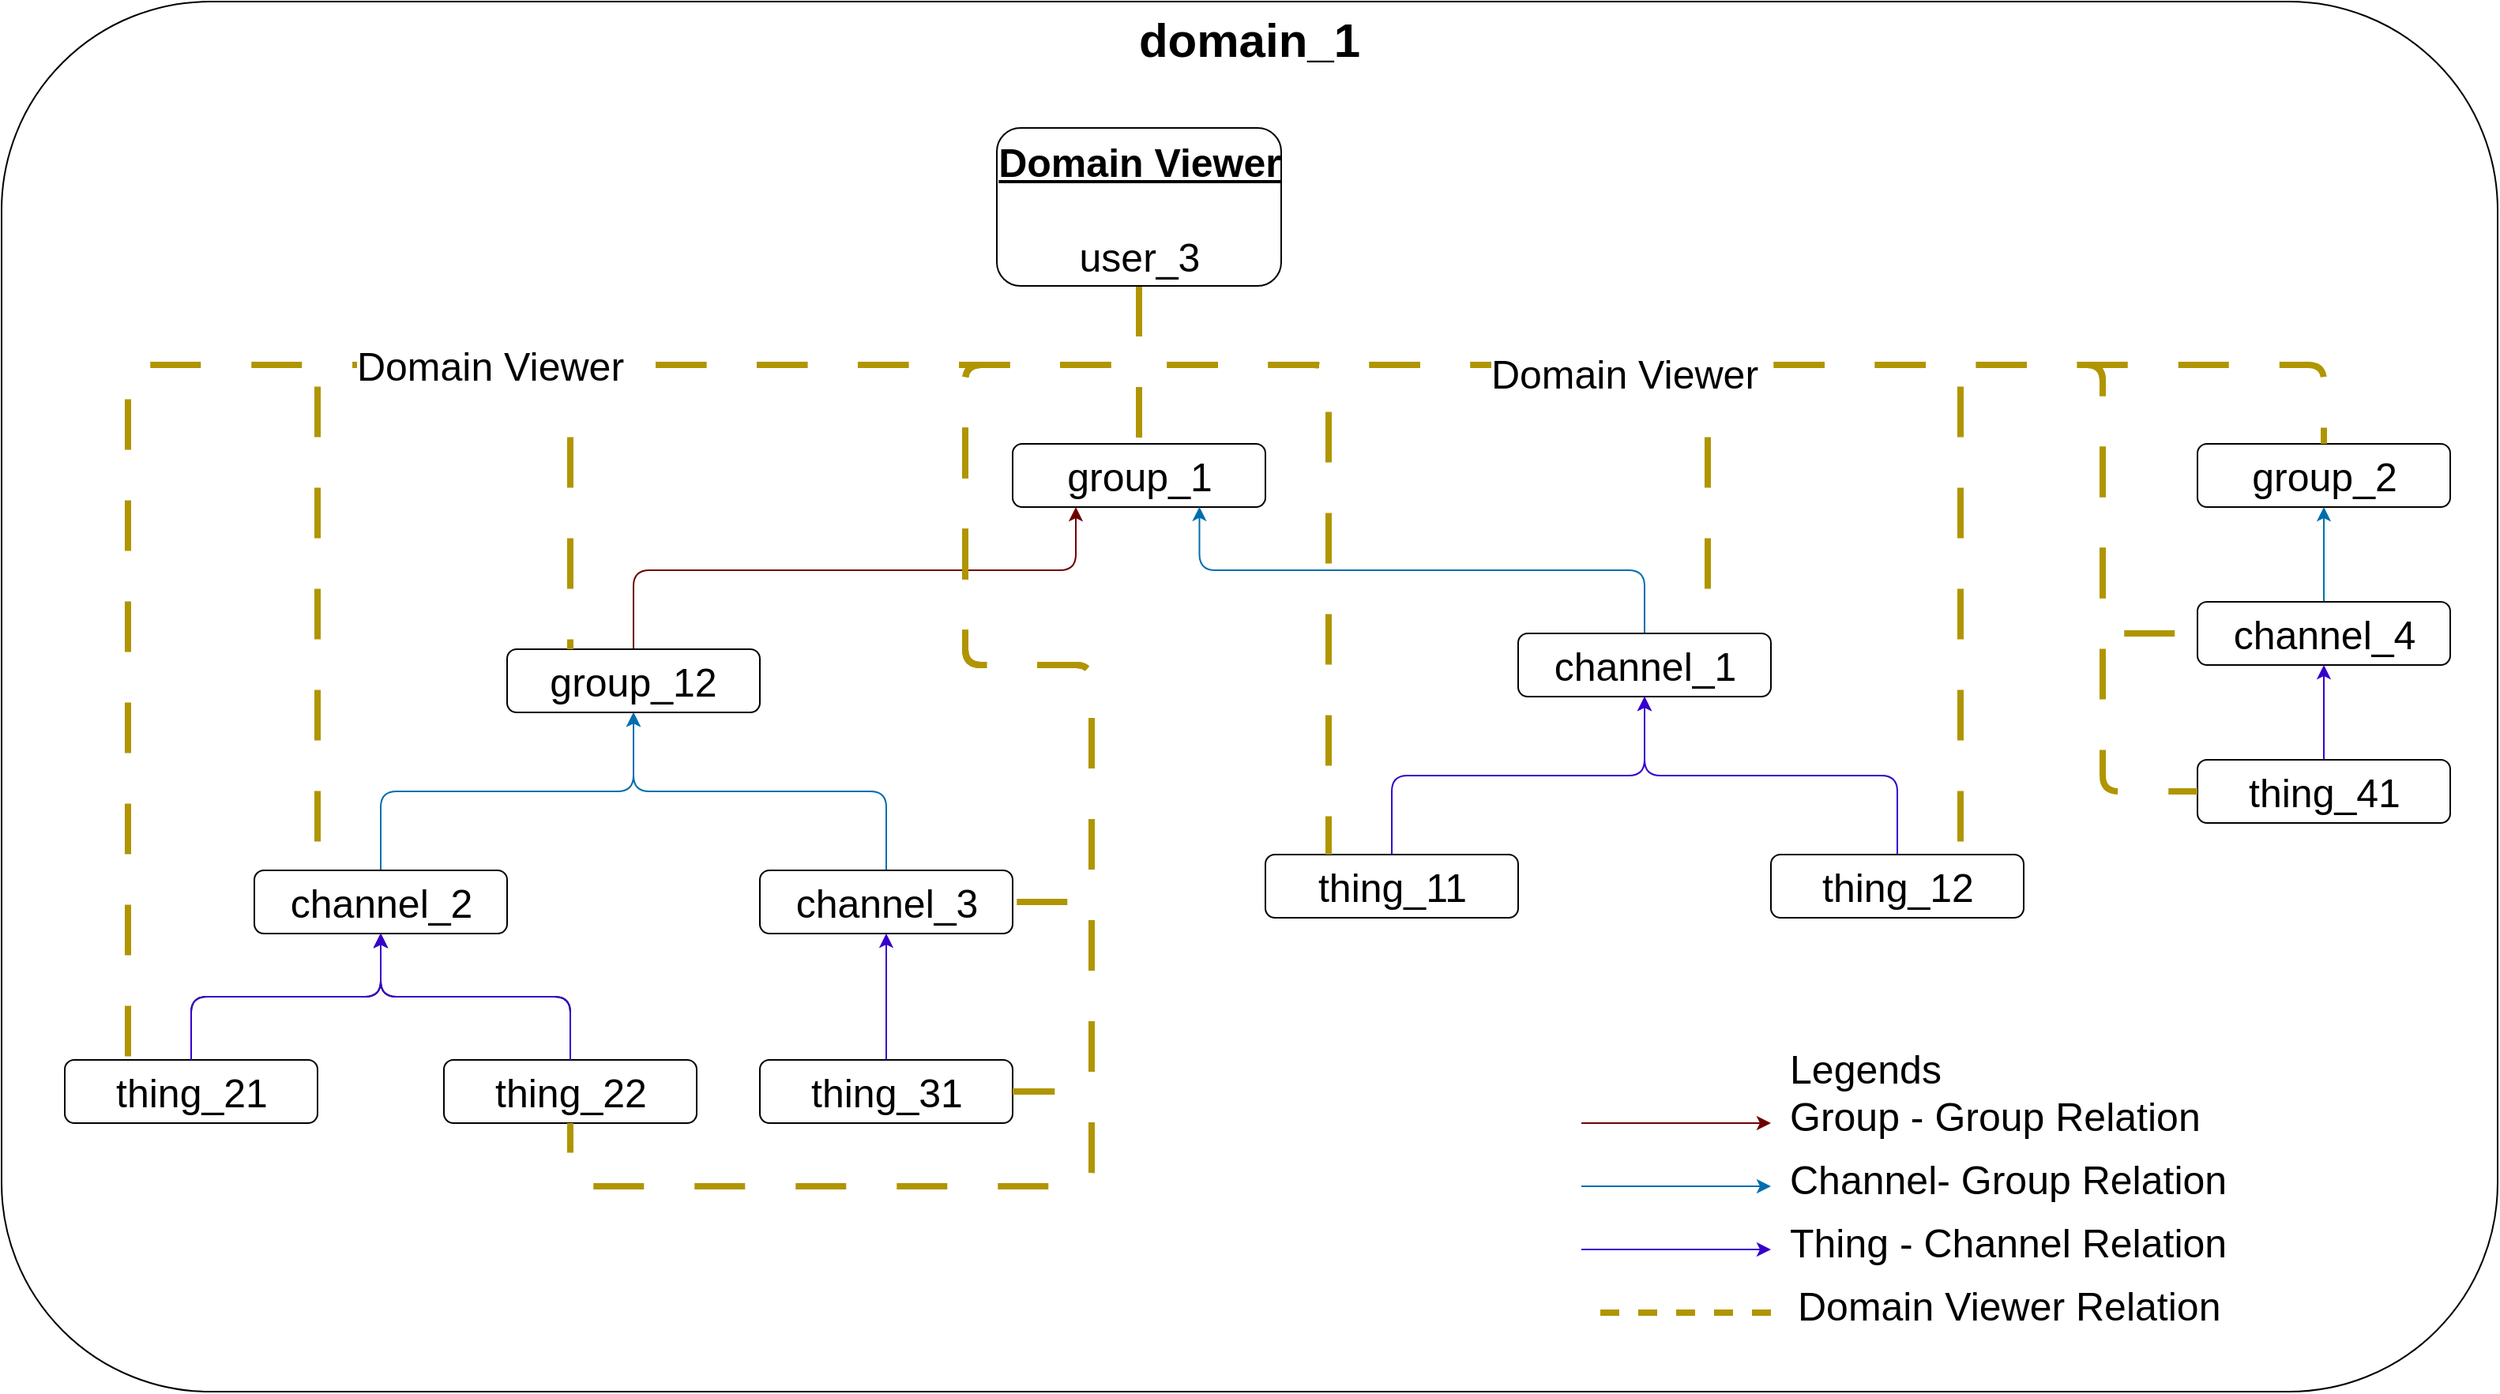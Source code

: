 <mxfile>
    <diagram id="6mOy798XpB74Yk2sk_v2" name="Page-1">
        <mxGraphModel dx="3352" dy="2516" grid="1" gridSize="10" guides="1" tooltips="1" connect="1" arrows="1" fold="1" page="1" pageScale="1" pageWidth="850" pageHeight="1100" math="0" shadow="0">
            <root>
                <mxCell id="0"/>
                <mxCell id="1" style="locked=1;" parent="0" visible="0"/>
                <mxCell id="4" value="Domain_1_container" style="locked=1;" parent="0"/>
                <mxCell id="5" value="&lt;font style=&quot;font-size: 30px;&quot;&gt;&lt;b style=&quot;&quot;&gt;domain_1&lt;/b&gt;&lt;/font&gt;" style="rounded=1;whiteSpace=wrap;html=1;verticalAlign=top;" parent="4" vertex="1">
                    <mxGeometry x="-550" y="-40" width="1580" height="880" as="geometry"/>
                </mxCell>
                <mxCell id="6" value="Domain_1_entities" style="locked=1;" parent="0"/>
                <mxCell id="8" value="group_1" style="rounded=1;html=1;fontSize=25;" parent="6" vertex="1">
                    <mxGeometry x="90" y="240" width="160" height="40" as="geometry"/>
                </mxCell>
                <mxCell id="22" style="edgeStyle=elbowEdgeStyle;rounded=1;elbow=vertical;html=1;entryX=0.25;entryY=1;entryDx=0;entryDy=0;fontSize=20;fillColor=#a20025;strokeColor=#6F0000;" parent="6" source="10" target="8" edge="1">
                    <mxGeometry relative="1" as="geometry">
                        <Array as="points">
                            <mxPoint x="10" y="320"/>
                        </Array>
                    </mxGeometry>
                </mxCell>
                <mxCell id="10" value="group_12" style="rounded=1;whiteSpace=wrap;html=1;fontSize=25;" parent="6" vertex="1">
                    <mxGeometry x="-230" y="370" width="160" height="40" as="geometry"/>
                </mxCell>
                <mxCell id="20" style="edgeStyle=elbowEdgeStyle;html=1;entryX=0.5;entryY=1;entryDx=0;entryDy=0;fontSize=20;elbow=vertical;fillColor=#1ba1e2;strokeColor=#006EAF;" parent="6" source="11" target="10" edge="1">
                    <mxGeometry relative="1" as="geometry"/>
                </mxCell>
                <mxCell id="11" value="channel_2" style="rounded=1;html=1;fontSize=25;" parent="6" vertex="1">
                    <mxGeometry x="-390" y="510" width="160" height="40" as="geometry"/>
                </mxCell>
                <mxCell id="21" style="edgeStyle=elbowEdgeStyle;rounded=1;elbow=vertical;html=1;fontSize=20;fillColor=#1ba1e2;strokeColor=#006EAF;" parent="6" source="12" target="10" edge="1">
                    <mxGeometry relative="1" as="geometry"/>
                </mxCell>
                <mxCell id="12" value="channel_3" style="rounded=1;html=1;fontSize=25;" parent="6" vertex="1">
                    <mxGeometry x="-70" y="510" width="160" height="40" as="geometry"/>
                </mxCell>
                <mxCell id="23" style="edgeStyle=elbowEdgeStyle;rounded=1;elbow=vertical;html=1;fontSize=20;fillColor=#1ba1e2;strokeColor=#006EAF;entryX=0.739;entryY=0.996;entryDx=0;entryDy=0;entryPerimeter=0;" parent="6" source="14" target="8" edge="1">
                    <mxGeometry relative="1" as="geometry">
                        <mxPoint x="170" y="280" as="targetPoint"/>
                    </mxGeometry>
                </mxCell>
                <mxCell id="14" value="channel_1" style="rounded=1;html=1;fontSize=25;" parent="6" vertex="1">
                    <mxGeometry x="410" y="360" width="160" height="40" as="geometry"/>
                </mxCell>
                <mxCell id="18" style="edgeStyle=none;html=1;entryX=0.5;entryY=1;entryDx=0;entryDy=0;fontSize=20;fillColor=#6a00ff;strokeColor=#3700CC;" parent="6" source="15" target="14" edge="1">
                    <mxGeometry relative="1" as="geometry">
                        <Array as="points">
                            <mxPoint x="330" y="450"/>
                            <mxPoint x="490" y="450"/>
                        </Array>
                    </mxGeometry>
                </mxCell>
                <mxCell id="15" value="thing_11" style="rounded=1;html=1;fontSize=25;" parent="6" vertex="1">
                    <mxGeometry x="250" y="500" width="160" height="40" as="geometry"/>
                </mxCell>
                <mxCell id="19" style="edgeStyle=none;html=1;entryX=0.5;entryY=1;entryDx=0;entryDy=0;fontSize=20;fillColor=#6a00ff;strokeColor=#3700CC;" parent="6" source="16" target="14" edge="1">
                    <mxGeometry relative="1" as="geometry">
                        <Array as="points">
                            <mxPoint x="650" y="450"/>
                            <mxPoint x="490" y="450"/>
                        </Array>
                    </mxGeometry>
                </mxCell>
                <mxCell id="16" value="thing_12" style="rounded=1;html=1;fontSize=25;" parent="6" vertex="1">
                    <mxGeometry x="570" y="500" width="160" height="40" as="geometry"/>
                </mxCell>
                <mxCell id="29" style="edgeStyle=elbowEdgeStyle;rounded=1;elbow=vertical;html=1;entryX=0.5;entryY=1;entryDx=0;entryDy=0;fontSize=20;" parent="6" source="25" target="11" edge="1">
                    <mxGeometry relative="1" as="geometry"/>
                </mxCell>
                <mxCell id="25" value="thing_21" style="rounded=1;html=1;fontSize=25;" parent="6" vertex="1">
                    <mxGeometry x="-510" y="630" width="160" height="40" as="geometry"/>
                </mxCell>
                <mxCell id="30" style="edgeStyle=elbowEdgeStyle;rounded=1;elbow=vertical;html=1;entryX=0.5;entryY=1;entryDx=0;entryDy=0;fontSize=20;" parent="6" source="26" target="11" edge="1">
                    <mxGeometry relative="1" as="geometry"/>
                </mxCell>
                <mxCell id="26" value="thing_22" style="rounded=1;html=1;fontSize=25;" parent="6" vertex="1">
                    <mxGeometry x="-270" y="630" width="160" height="40" as="geometry"/>
                </mxCell>
                <mxCell id="28" style="edgeStyle=elbowEdgeStyle;rounded=1;elbow=vertical;html=1;fontSize=20;fillColor=#6a00ff;strokeColor=#3700CC;" parent="6" source="27" target="12" edge="1">
                    <mxGeometry relative="1" as="geometry"/>
                </mxCell>
                <mxCell id="27" value="thing_31" style="rounded=1;html=1;fontSize=25;" parent="6" vertex="1">
                    <mxGeometry x="-70" y="630" width="160" height="40" as="geometry"/>
                </mxCell>
                <mxCell id="31" style="edgeStyle=elbowEdgeStyle;rounded=1;elbow=vertical;html=1;entryX=0.5;entryY=1;entryDx=0;entryDy=0;fontSize=20;fillColor=#6a00ff;strokeColor=#3700CC;" parent="6" edge="1">
                    <mxGeometry relative="1" as="geometry">
                        <mxPoint x="-430" y="630" as="sourcePoint"/>
                        <mxPoint x="-310" y="550" as="targetPoint"/>
                    </mxGeometry>
                </mxCell>
                <mxCell id="32" style="edgeStyle=elbowEdgeStyle;rounded=1;elbow=vertical;html=1;entryX=0.5;entryY=1;entryDx=0;entryDy=0;fontSize=20;fillColor=#6a00ff;strokeColor=#3700CC;" parent="6" edge="1">
                    <mxGeometry relative="1" as="geometry">
                        <mxPoint x="-190" y="630" as="sourcePoint"/>
                        <mxPoint x="-310" y="550" as="targetPoint"/>
                    </mxGeometry>
                </mxCell>
                <mxCell id="61" value="group_2" style="rounded=1;html=1;fontSize=25;" parent="6" vertex="1">
                    <mxGeometry x="840" y="240" width="160" height="40" as="geometry"/>
                </mxCell>
                <mxCell id="64" style="edgeStyle=elbowEdgeStyle;rounded=1;elbow=vertical;html=1;strokeColor=#006EAF;fontSize=25;startArrow=none;startFill=0;endArrow=classic;endFill=1;fillColor=#1ba1e2;" parent="6" source="63" target="61" edge="1">
                    <mxGeometry relative="1" as="geometry"/>
                </mxCell>
                <mxCell id="63" value="channel_4" style="rounded=1;html=1;fontSize=25;" parent="6" vertex="1">
                    <mxGeometry x="840" y="340" width="160" height="40" as="geometry"/>
                </mxCell>
                <mxCell id="66" style="edgeStyle=elbowEdgeStyle;rounded=1;elbow=vertical;html=1;entryX=0.5;entryY=1;entryDx=0;entryDy=0;strokeColor=#3700CC;fontSize=25;startArrow=none;startFill=0;endArrow=classic;endFill=1;fillColor=#6a00ff;" parent="6" source="65" target="63" edge="1">
                    <mxGeometry relative="1" as="geometry"/>
                </mxCell>
                <mxCell id="65" value="thing_41" style="rounded=1;html=1;fontSize=25;" parent="6" vertex="1">
                    <mxGeometry x="840" y="440" width="160" height="40" as="geometry"/>
                </mxCell>
                <mxCell id="39" value="Domain_1_Users" style="locked=1;" parent="0"/>
                <mxCell id="49" style="edgeStyle=orthogonalEdgeStyle;rounded=1;elbow=vertical;html=1;entryX=0.5;entryY=0;entryDx=0;entryDy=0;dashed=1;dashPattern=8 8;strokeColor=#B09500;fontSize=25;startArrow=none;startFill=0;endArrow=none;endFill=0;fillColor=#e3c800;strokeWidth=4;" parent="39" source="40" target="8" edge="1">
                    <mxGeometry relative="1" as="geometry"/>
                </mxCell>
                <mxCell id="50" style="edgeStyle=orthogonalEdgeStyle;rounded=1;elbow=vertical;html=1;entryX=0.25;entryY=0;entryDx=0;entryDy=0;dashed=1;dashPattern=8 8;strokeColor=#B09500;fontSize=25;startArrow=none;startFill=0;endArrow=none;endFill=0;fillColor=#e3c800;strokeWidth=4;" parent="39" source="40" target="10" edge="1">
                    <mxGeometry relative="1" as="geometry">
                        <Array as="points">
                            <mxPoint x="170" y="190"/>
                            <mxPoint x="-190" y="190"/>
                        </Array>
                    </mxGeometry>
                </mxCell>
                <mxCell id="51" style="edgeStyle=orthogonalEdgeStyle;rounded=1;elbow=vertical;html=1;entryX=0.25;entryY=0;entryDx=0;entryDy=0;dashed=1;dashPattern=8 8;strokeColor=#B09500;fontSize=25;startArrow=none;startFill=0;endArrow=none;endFill=0;fillColor=#e3c800;strokeWidth=4;" parent="39" source="40" target="11" edge="1">
                    <mxGeometry relative="1" as="geometry">
                        <Array as="points">
                            <mxPoint x="170" y="190"/>
                            <mxPoint x="-350" y="190"/>
                        </Array>
                    </mxGeometry>
                </mxCell>
                <mxCell id="52" style="edgeStyle=orthogonalEdgeStyle;rounded=1;elbow=vertical;html=1;entryX=0.25;entryY=0;entryDx=0;entryDy=0;dashed=1;dashPattern=8 8;strokeColor=#B09500;fontSize=25;startArrow=none;startFill=0;endArrow=none;endFill=0;fillColor=#e3c800;strokeWidth=4;" parent="39" source="40" target="25" edge="1">
                    <mxGeometry relative="1" as="geometry">
                        <Array as="points">
                            <mxPoint x="170" y="190"/>
                            <mxPoint x="-470" y="190"/>
                        </Array>
                    </mxGeometry>
                </mxCell>
                <mxCell id="90" value="&lt;font style=&quot;font-size: 25px;&quot;&gt;Domain Viewer&lt;/font&gt;" style="edgeLabel;html=1;align=center;verticalAlign=middle;resizable=0;points=[];" parent="52" vertex="1" connectable="0">
                    <mxGeometry x="-0.184" relative="1" as="geometry">
                        <mxPoint as="offset"/>
                    </mxGeometry>
                </mxCell>
                <mxCell id="53" style="edgeStyle=orthogonalEdgeStyle;rounded=1;elbow=vertical;html=1;entryX=1;entryY=0.5;entryDx=0;entryDy=0;dashed=1;dashPattern=8 8;strokeColor=#B09500;fontSize=25;startArrow=none;startFill=0;endArrow=none;endFill=0;fillColor=#e3c800;strokeWidth=4;" parent="39" source="40" target="12" edge="1">
                    <mxGeometry relative="1" as="geometry">
                        <Array as="points">
                            <mxPoint x="170" y="190"/>
                            <mxPoint x="60" y="190"/>
                            <mxPoint x="60" y="380"/>
                            <mxPoint x="140" y="380"/>
                            <mxPoint x="140" y="530"/>
                        </Array>
                    </mxGeometry>
                </mxCell>
                <mxCell id="54" style="edgeStyle=orthogonalEdgeStyle;rounded=1;elbow=vertical;html=1;entryX=0.5;entryY=1;entryDx=0;entryDy=0;dashed=1;dashPattern=8 8;strokeColor=#B09500;fontSize=25;startArrow=none;startFill=0;endArrow=none;endFill=0;fillColor=#e3c800;strokeWidth=4;" parent="39" source="40" target="26" edge="1">
                    <mxGeometry relative="1" as="geometry">
                        <Array as="points">
                            <mxPoint x="170" y="190"/>
                            <mxPoint x="60" y="190"/>
                            <mxPoint x="60" y="380"/>
                            <mxPoint x="140" y="380"/>
                            <mxPoint x="140" y="710"/>
                            <mxPoint x="-190" y="710"/>
                        </Array>
                    </mxGeometry>
                </mxCell>
                <mxCell id="55" style="edgeStyle=orthogonalEdgeStyle;rounded=1;elbow=vertical;html=1;entryX=1;entryY=0.5;entryDx=0;entryDy=0;dashed=1;dashPattern=8 8;strokeColor=#B09500;fontSize=25;startArrow=none;startFill=0;endArrow=none;endFill=0;fillColor=#e3c800;strokeWidth=4;" parent="39" source="40" target="27" edge="1">
                    <mxGeometry relative="1" as="geometry">
                        <Array as="points">
                            <mxPoint x="170" y="190"/>
                            <mxPoint x="60" y="190"/>
                            <mxPoint x="60" y="380"/>
                            <mxPoint x="140" y="380"/>
                            <mxPoint x="140" y="650"/>
                        </Array>
                    </mxGeometry>
                </mxCell>
                <mxCell id="58" style="edgeStyle=orthogonalEdgeStyle;rounded=1;elbow=vertical;html=1;entryX=0.75;entryY=0;entryDx=0;entryDy=0;dashed=1;dashPattern=8 8;strokeColor=#B09500;fontSize=25;startArrow=none;startFill=0;endArrow=none;endFill=0;fillColor=#e3c800;strokeWidth=4;" parent="39" source="40" target="16" edge="1">
                    <mxGeometry relative="1" as="geometry">
                        <Array as="points">
                            <mxPoint x="170" y="190"/>
                            <mxPoint x="690" y="190"/>
                        </Array>
                    </mxGeometry>
                </mxCell>
                <mxCell id="59" style="edgeStyle=orthogonalEdgeStyle;rounded=1;elbow=vertical;html=1;entryX=0.75;entryY=0;entryDx=0;entryDy=0;dashed=1;dashPattern=8 8;strokeColor=#B09500;fontSize=25;startArrow=none;startFill=0;endArrow=none;endFill=0;fillColor=#e3c800;strokeWidth=4;" parent="39" source="40" target="14" edge="1">
                    <mxGeometry relative="1" as="geometry">
                        <Array as="points">
                            <mxPoint x="170" y="190"/>
                            <mxPoint x="530" y="190"/>
                        </Array>
                    </mxGeometry>
                </mxCell>
                <mxCell id="60" style="edgeStyle=orthogonalEdgeStyle;rounded=1;elbow=vertical;html=1;entryX=0.25;entryY=0;entryDx=0;entryDy=0;dashed=1;dashPattern=8 8;strokeColor=#B09500;fontSize=25;startArrow=none;startFill=0;endArrow=none;endFill=0;fillColor=#e3c800;strokeWidth=4;" parent="39" source="40" target="15" edge="1">
                    <mxGeometry relative="1" as="geometry">
                        <Array as="points">
                            <mxPoint x="170" y="190"/>
                            <mxPoint x="290" y="190"/>
                        </Array>
                    </mxGeometry>
                </mxCell>
                <mxCell id="69" style="edgeStyle=orthogonalEdgeStyle;rounded=1;elbow=vertical;html=1;entryX=0;entryY=0.5;entryDx=0;entryDy=0;dashed=1;dashPattern=8 8;strokeColor=#B09500;fontSize=25;startArrow=none;startFill=0;endArrow=none;endFill=0;fillColor=#e3c800;strokeWidth=4;" parent="39" source="40" target="63" edge="1">
                    <mxGeometry relative="1" as="geometry">
                        <Array as="points">
                            <mxPoint x="170" y="190"/>
                            <mxPoint x="780" y="190"/>
                            <mxPoint x="780" y="360"/>
                        </Array>
                    </mxGeometry>
                </mxCell>
                <mxCell id="70" style="edgeStyle=orthogonalEdgeStyle;rounded=1;html=1;entryX=0;entryY=0.5;entryDx=0;entryDy=0;dashed=1;dashPattern=8 8;strokeColor=#B09500;fontSize=25;startArrow=none;startFill=0;endArrow=none;endFill=0;fillColor=#e3c800;strokeWidth=4;" parent="39" source="40" target="65" edge="1">
                    <mxGeometry relative="1" as="geometry">
                        <Array as="points">
                            <mxPoint x="170" y="190"/>
                            <mxPoint x="780" y="190"/>
                            <mxPoint x="780" y="460"/>
                        </Array>
                    </mxGeometry>
                </mxCell>
                <mxCell id="72" style="edgeStyle=orthogonalEdgeStyle;rounded=1;html=1;strokeColor=#B09500;fontSize=25;startArrow=none;startFill=0;endArrow=none;endFill=0;fillColor=#e3c800;dashed=1;dashPattern=8 8;entryX=0.5;entryY=0;entryDx=0;entryDy=0;strokeWidth=4;" parent="39" source="40" target="61" edge="1">
                    <mxGeometry relative="1" as="geometry">
                        <mxPoint x="920" y="230" as="targetPoint"/>
                        <Array as="points">
                            <mxPoint x="170" y="190"/>
                            <mxPoint x="920" y="190"/>
                        </Array>
                    </mxGeometry>
                </mxCell>
                <mxCell id="91" value="Domain Viewer" style="edgeLabel;html=1;align=center;verticalAlign=middle;resizable=0;points=[];fontSize=25;" parent="72" vertex="1" connectable="0">
                    <mxGeometry x="-0.161" y="-5" relative="1" as="geometry">
                        <mxPoint as="offset"/>
                    </mxGeometry>
                </mxCell>
                <mxCell id="40" value="&lt;font style=&quot;font-size: 25px;&quot;&gt;&lt;b&gt;&lt;u&gt;Domain Viewer&lt;/u&gt;&lt;/b&gt;&lt;br&gt;&lt;br&gt;user_3&lt;/font&gt;" style="rounded=1;html=1;fontSize=25;verticalAlign=top;" parent="39" vertex="1">
                    <mxGeometry x="80" y="40" width="180" height="100" as="geometry"/>
                </mxCell>
                <mxCell id="76" value="Legends" style="locked=1;" parent="0"/>
                <mxCell id="77" value="Legends" style="text;html=1;strokeColor=none;fillColor=none;align=center;verticalAlign=middle;whiteSpace=wrap;rounded=0;fontSize=25;" parent="76" vertex="1">
                    <mxGeometry x="555" y="620" width="150" height="30" as="geometry"/>
                </mxCell>
                <mxCell id="80" value="" style="endArrow=none;startArrow=classic;html=1;rounded=1;strokeColor=#6F0000;fontSize=25;startFill=1;endFill=0;fillColor=#a20025;" parent="76" edge="1">
                    <mxGeometry width="50" height="50" relative="1" as="geometry">
                        <mxPoint x="570" y="670" as="sourcePoint"/>
                        <mxPoint x="450" y="670" as="targetPoint"/>
                    </mxGeometry>
                </mxCell>
                <mxCell id="81" value="" style="endArrow=none;startArrow=classic;html=1;rounded=1;strokeColor=#006EAF;fontSize=25;startFill=1;endFill=0;fillColor=#1ba1e2;" parent="76" edge="1">
                    <mxGeometry width="50" height="50" relative="1" as="geometry">
                        <mxPoint x="570" y="710" as="sourcePoint"/>
                        <mxPoint x="450" y="710" as="targetPoint"/>
                    </mxGeometry>
                </mxCell>
                <mxCell id="82" value="" style="endArrow=none;startArrow=classic;html=1;rounded=1;strokeColor=#3700CC;fontSize=25;startFill=1;endFill=0;fillColor=#6a00ff;" parent="76" edge="1">
                    <mxGeometry width="50" height="50" relative="1" as="geometry">
                        <mxPoint x="570" y="750" as="sourcePoint"/>
                        <mxPoint x="450" y="750" as="targetPoint"/>
                    </mxGeometry>
                </mxCell>
                <mxCell id="84" value="" style="endArrow=none;startArrow=none;html=1;rounded=1;dashed=1;strokeColor=#B09500;fontSize=25;startFill=0;endFill=0;fillColor=#e3c800;strokeWidth=4;" parent="76" edge="1">
                    <mxGeometry width="50" height="50" relative="1" as="geometry">
                        <mxPoint x="570" y="790" as="sourcePoint"/>
                        <mxPoint x="450" y="790" as="targetPoint"/>
                    </mxGeometry>
                </mxCell>
                <mxCell id="86" value="Group - Group Relation" style="text;html=1;strokeColor=none;fillColor=none;align=left;verticalAlign=middle;whiteSpace=wrap;rounded=0;fontSize=25;" parent="76" vertex="1">
                    <mxGeometry x="580" y="650" width="300" height="30" as="geometry"/>
                </mxCell>
                <mxCell id="87" value="Channel- Group Relation" style="text;html=1;strokeColor=none;fillColor=none;align=left;verticalAlign=middle;whiteSpace=wrap;rounded=0;fontSize=25;" parent="76" vertex="1">
                    <mxGeometry x="580" y="690" width="300" height="30" as="geometry"/>
                </mxCell>
                <mxCell id="88" value="Thing - Channel Relation" style="text;html=1;strokeColor=none;fillColor=none;align=left;verticalAlign=middle;whiteSpace=wrap;rounded=0;fontSize=25;" parent="76" vertex="1">
                    <mxGeometry x="580" y="730" width="300" height="30" as="geometry"/>
                </mxCell>
                <mxCell id="89" value="Domain Viewer Relation" style="text;html=1;strokeColor=none;fillColor=none;align=left;verticalAlign=middle;whiteSpace=wrap;rounded=0;fontSize=25;" parent="76" vertex="1">
                    <mxGeometry x="585" y="770" width="395" height="30" as="geometry"/>
                </mxCell>
            </root>
        </mxGraphModel>
    </diagram>
</mxfile>